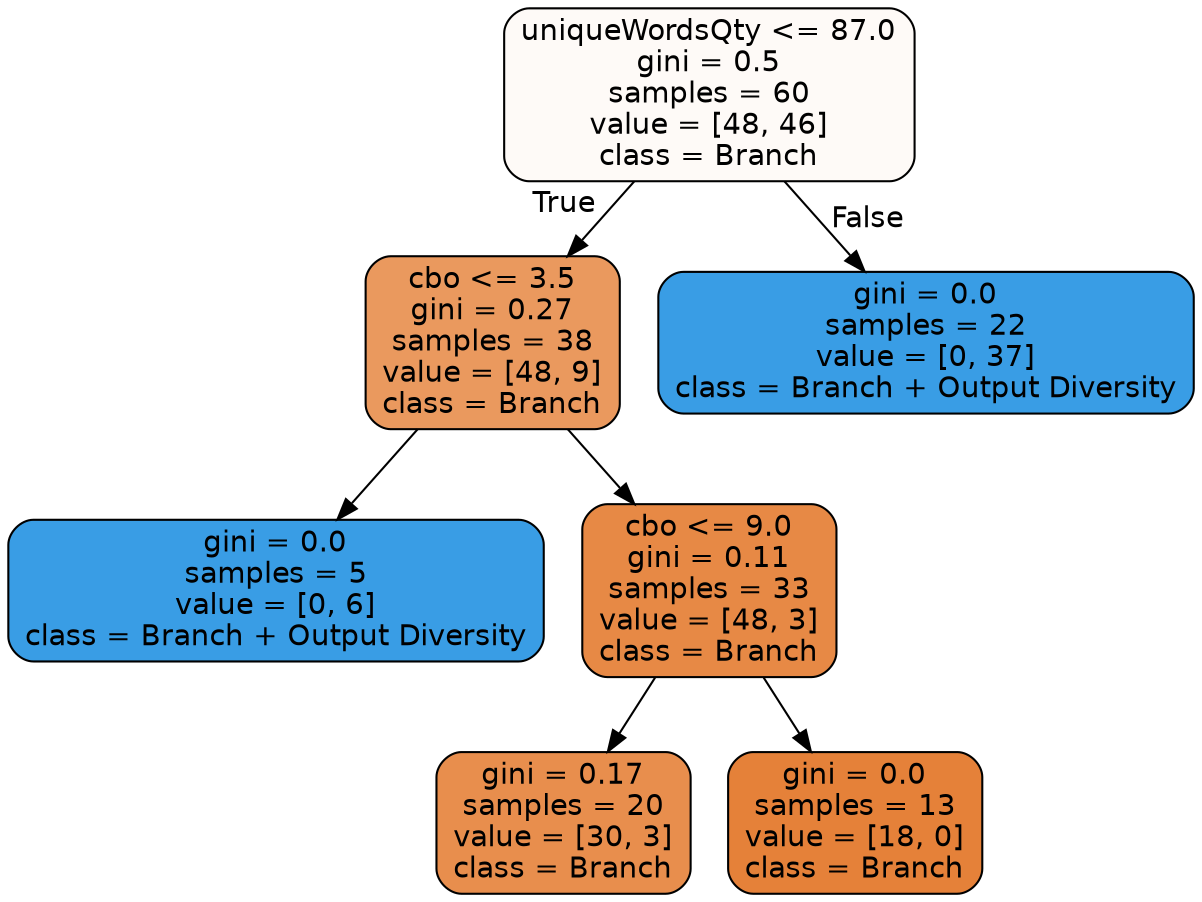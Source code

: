 digraph Tree {
node [shape=box, style="filled, rounded", color="black", fontname="helvetica"] ;
edge [fontname="helvetica"] ;
0 [label="uniqueWordsQty <= 87.0\ngini = 0.5\nsamples = 60\nvalue = [48, 46]\nclass = Branch", fillcolor="#fefaf7"] ;
1 [label="cbo <= 3.5\ngini = 0.27\nsamples = 38\nvalue = [48, 9]\nclass = Branch", fillcolor="#ea995e"] ;
0 -> 1 [labeldistance=2.5, labelangle=45, headlabel="True"] ;
2 [label="gini = 0.0\nsamples = 5\nvalue = [0, 6]\nclass = Branch + Output Diversity", fillcolor="#399de5"] ;
1 -> 2 ;
3 [label="cbo <= 9.0\ngini = 0.11\nsamples = 33\nvalue = [48, 3]\nclass = Branch", fillcolor="#e78945"] ;
1 -> 3 ;
4 [label="gini = 0.17\nsamples = 20\nvalue = [30, 3]\nclass = Branch", fillcolor="#e88e4d"] ;
3 -> 4 ;
5 [label="gini = 0.0\nsamples = 13\nvalue = [18, 0]\nclass = Branch", fillcolor="#e58139"] ;
3 -> 5 ;
6 [label="gini = 0.0\nsamples = 22\nvalue = [0, 37]\nclass = Branch + Output Diversity", fillcolor="#399de5"] ;
0 -> 6 [labeldistance=2.5, labelangle=-45, headlabel="False"] ;
}